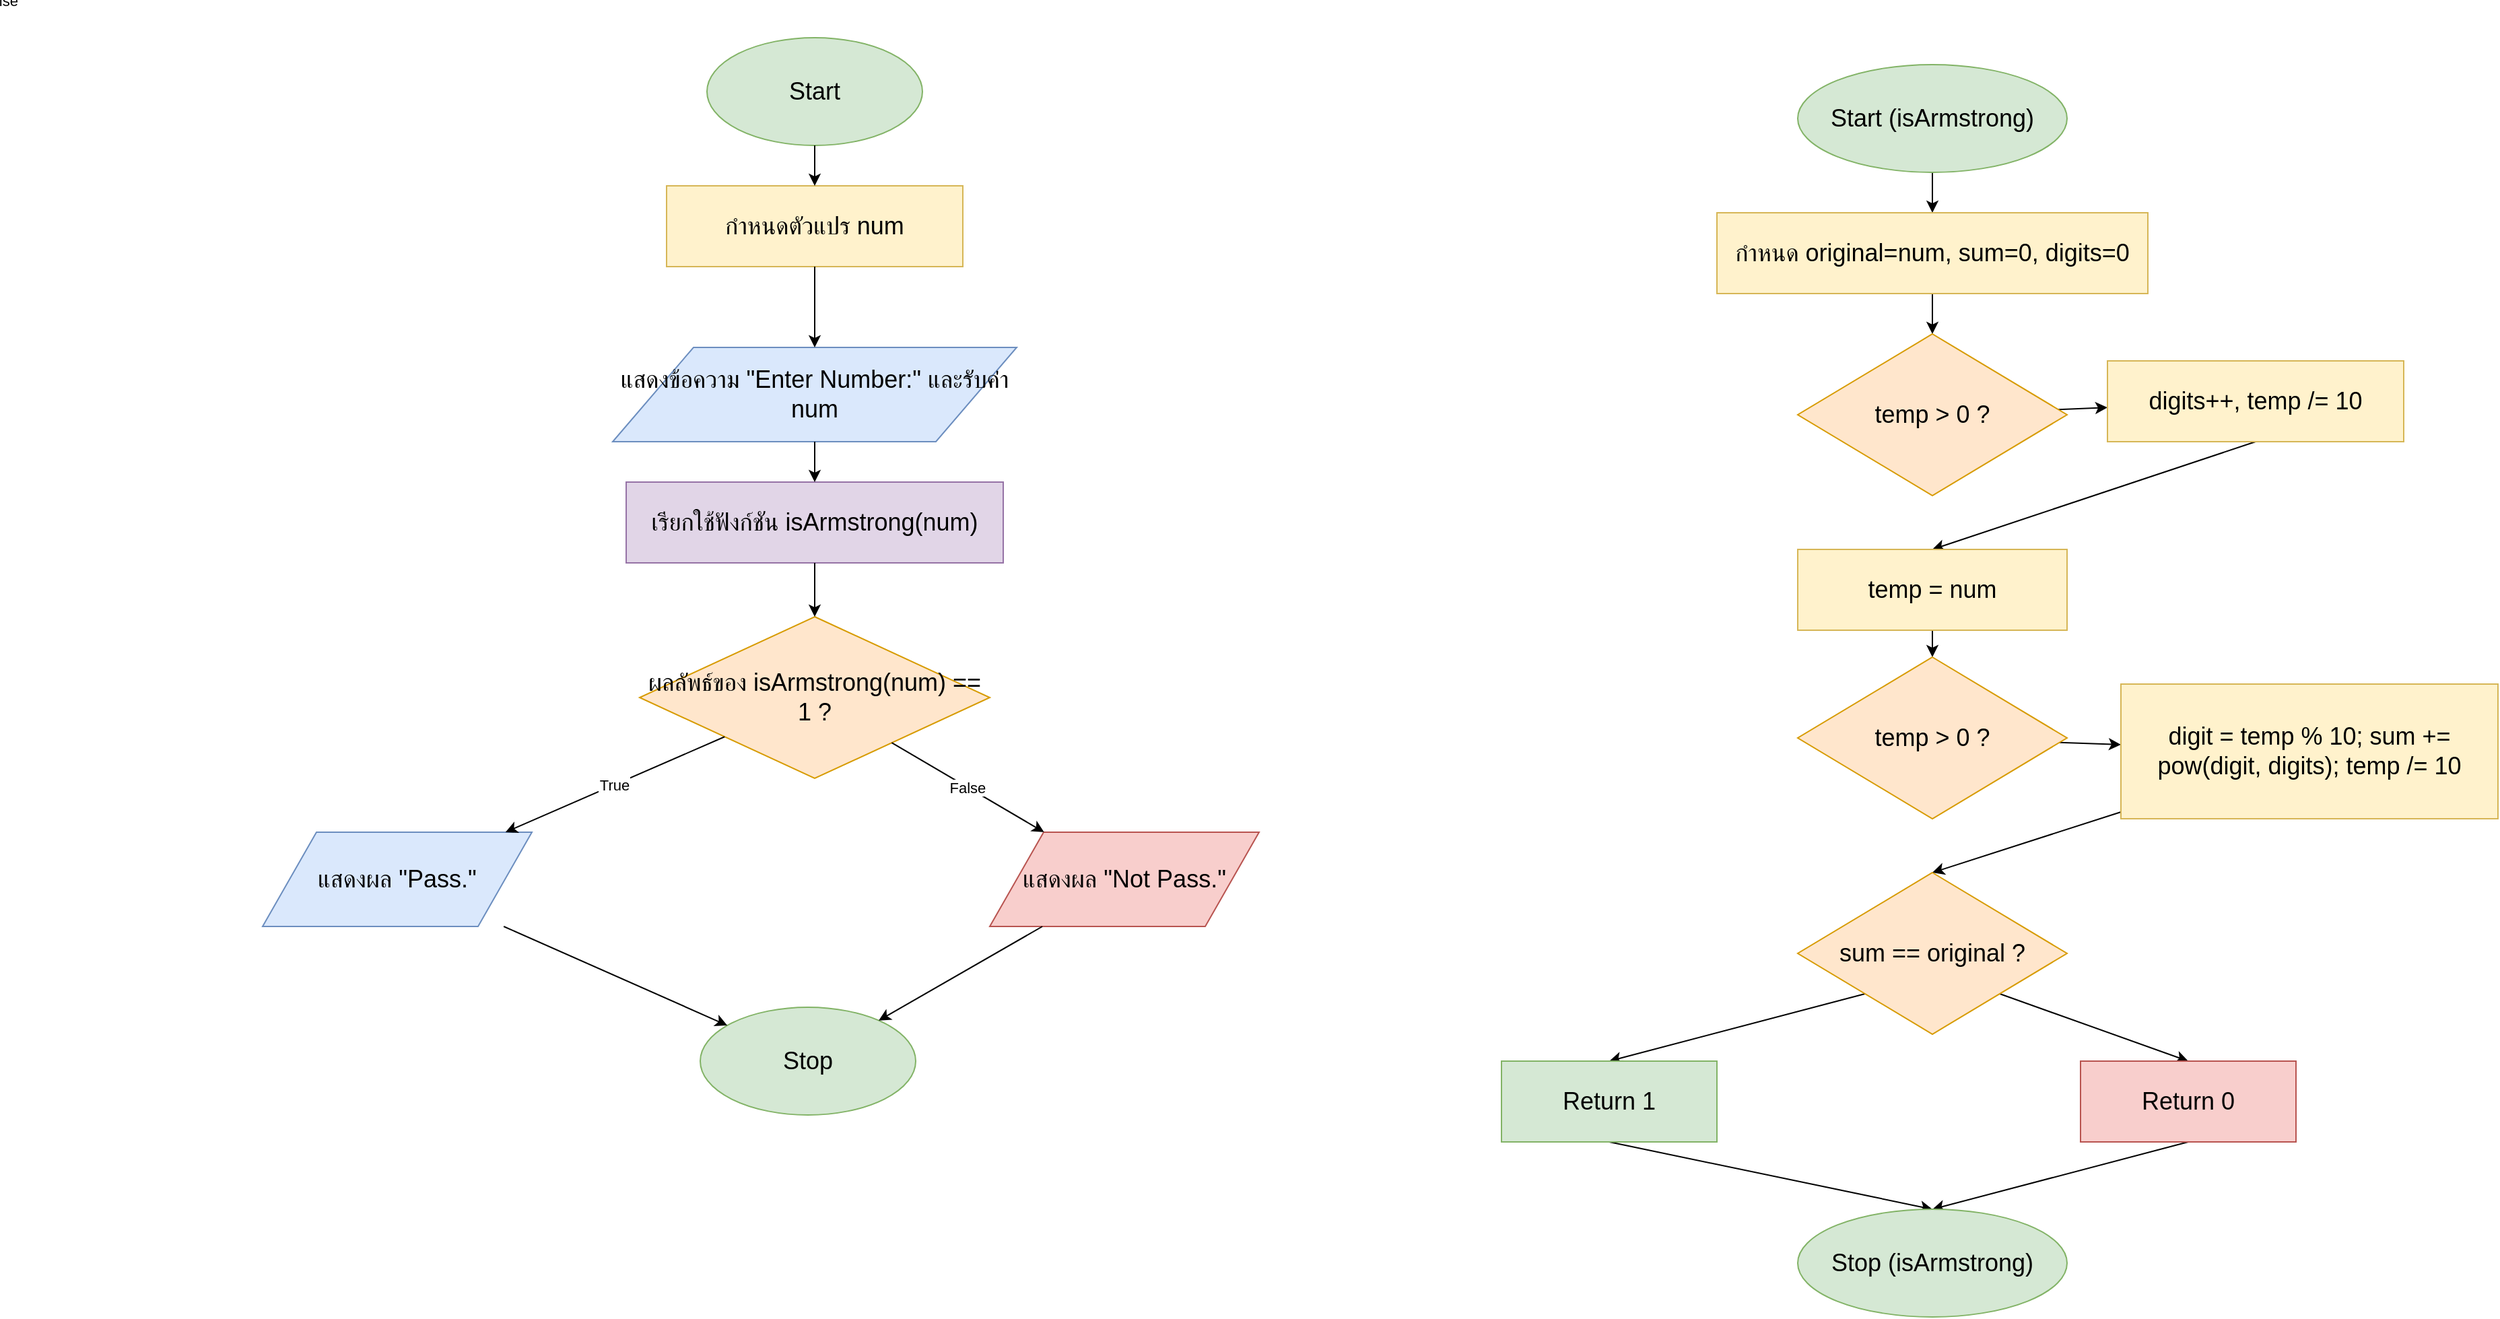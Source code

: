 <mxfile>
    <diagram id="isArmstrongFlow" name="Flowchart - Armstrong Number">
        <mxGraphModel dx="84171" dy="35323" grid="1" gridSize="10" guides="1" tooltips="1" connect="1" arrows="1" fold="1" page="1" pageScale="1" pageWidth="1169" pageHeight="827" background="#ffffff" math="0" shadow="0">
            <root>
                <mxCell id="0"/>
                <mxCell id="1" parent="0"/>
                <mxCell id="main_start" value="Start" style="ellipse;whiteSpace=wrap;html=1;aspect=fixed;fillColor=#d5e8d4;strokeColor=#82b366;fontSize=18;" parent="1" vertex="1">
                    <mxGeometry x="510" y="20" width="160" height="80" as="geometry"/>
                </mxCell>
                <mxCell id="main_init" value="กำหนดตัวแปร num" style="rounded=0;whiteSpace=wrap;html=1;fillColor=#fff2cc;strokeColor=#d6b656;fontSize=18;" parent="1" vertex="1">
                    <mxGeometry x="480" y="130" width="220" height="60" as="geometry"/>
                </mxCell>
                <mxCell id="main_input" value="แสดงข้อความ &quot;Enter Number:&quot; และรับค่า num" style="shape=parallelogram;whiteSpace=wrap;html=1;fillColor=#dae8fc;strokeColor=#6c8ebf;fontSize=18;" parent="1" vertex="1">
                    <mxGeometry x="440" y="250" width="300" height="70" as="geometry"/>
                </mxCell>
                <mxCell id="main_call" value="เรียกใช้ฟังก์ชัน isArmstrong(num)" style="rounded=0;whiteSpace=wrap;html=1;strokeColor=#9673a6;fillColor=#e1d5e7;fontSize=18;" parent="1" vertex="1">
                    <mxGeometry x="450" y="350" width="280" height="60" as="geometry"/>
                </mxCell>
                <mxCell id="main_cond" value="ผลลัพธ์ของ isArmstrong(num) == 1 ?" style="rhombus;whiteSpace=wrap;html=1;fillColor=#ffe6cc;strokeColor=#d79b00;fontSize=18;" parent="1" vertex="1">
                    <mxGeometry x="460" y="450" width="260" height="120" as="geometry"/>
                </mxCell>
                <mxCell id="main_pass" value="แสดงผล &quot;Pass.&quot;" style="shape=parallelogram;whiteSpace=wrap;html=1;fillColor=#dae8fc;strokeColor=#6c8ebf;fontSize=18;" parent="1" vertex="1">
                    <mxGeometry x="180" y="610" width="200" height="70" as="geometry"/>
                </mxCell>
                <mxCell id="main_notpass" value="แสดงผล &quot;Not Pass.&quot;" style="shape=parallelogram;whiteSpace=wrap;html=1;fillColor=#f8cecc;strokeColor=#b85450;fontSize=18;" parent="1" vertex="1">
                    <mxGeometry x="720" y="610" width="200" height="70" as="geometry"/>
                </mxCell>
                <mxCell id="main_stop" value="Stop" style="ellipse;whiteSpace=wrap;html=1;aspect=fixed;fillColor=#d5e8d4;strokeColor=#82b366;fontSize=18;" parent="1" vertex="1">
                    <mxGeometry x="505" y="740" width="160" height="80" as="geometry"/>
                </mxCell>
                <mxCell id="flow1" parent="1" source="main_start" target="main_init" edge="1">
                    <mxGeometry relative="1" as="geometry"/>
                </mxCell>
                <mxCell id="flow2" parent="1" source="main_init" target="main_input" edge="1">
                    <mxGeometry relative="1" as="geometry"/>
                </mxCell>
                <mxCell id="flow3" parent="1" source="main_input" target="main_call" edge="1">
                    <mxGeometry relative="1" as="geometry"/>
                </mxCell>
                <mxCell id="flow4" parent="1" source="main_call" target="main_cond" edge="1">
                    <mxGeometry relative="1" as="geometry"/>
                </mxCell>
                <mxCell id="flow5T" value="True" parent="1" source="main_cond" target="main_pass" edge="1">
                    <mxGeometry relative="1" as="geometry">
                        <mxPoint x="300" y="550" as="targetPoint"/>
                    </mxGeometry>
                </mxCell>
                <mxCell id="flow5F" value="False" parent="1" source="main_cond" target="main_notpass" edge="1">
                    <mxGeometry relative="1" as="geometry">
                        <mxPoint x="900" y="550" as="targetPoint"/>
                    </mxGeometry>
                </mxCell>
                <mxCell id="flow6a" parent="1" source="main_pass" target="main_stop" edge="1">
                    <mxGeometry relative="1" as="geometry"/>
                </mxCell>
                <mxCell id="flow6b" parent="1" source="main_notpass" target="main_stop" edge="1">
                    <mxGeometry relative="1" as="geometry"/>
                </mxCell>
                <mxCell id="15" style="edgeStyle=none;html=1;" edge="1" parent="1" source="func_start" target="func_init">
                    <mxGeometry relative="1" as="geometry"/>
                </mxCell>
                <mxCell id="func_start" value="Start (isArmstrong)" style="ellipse;whiteSpace=wrap;html=1;aspect=fixed;fillColor=#d5e8d4;strokeColor=#82b366;fontSize=18;" parent="1" vertex="1">
                    <mxGeometry x="1320" y="40" width="200" height="80" as="geometry"/>
                </mxCell>
                <mxCell id="16" style="edgeStyle=none;html=1;exitX=0.5;exitY=1;exitDx=0;exitDy=0;entryX=0.5;entryY=0;entryDx=0;entryDy=0;" edge="1" parent="1" source="func_init" target="func_loop1">
                    <mxGeometry relative="1" as="geometry"/>
                </mxCell>
                <mxCell id="func_init" value="กำหนด original=num, sum=0, digits=0" style="rounded=0;whiteSpace=wrap;html=1;fillColor=#fff2cc;strokeColor=#d6b656;fontSize=18;" parent="1" vertex="1">
                    <mxGeometry x="1260" y="150" width="320" height="60" as="geometry"/>
                </mxCell>
                <mxCell id="17" style="edgeStyle=none;html=1;" edge="1" parent="1" source="func_loop1" target="func_count">
                    <mxGeometry relative="1" as="geometry"/>
                </mxCell>
                <mxCell id="func_loop1" value="temp &gt; 0 ?" style="rhombus;whiteSpace=wrap;html=1;fillColor=#ffe6cc;strokeColor=#d79b00;fontSize=18;" parent="1" vertex="1">
                    <mxGeometry x="1320" y="240" width="200" height="120" as="geometry"/>
                </mxCell>
                <mxCell id="18" style="edgeStyle=none;html=1;exitX=0.5;exitY=1;exitDx=0;exitDy=0;entryX=0.5;entryY=0;entryDx=0;entryDy=0;" edge="1" parent="1" source="func_count" target="func_reset">
                    <mxGeometry relative="1" as="geometry"/>
                </mxCell>
                <mxCell id="func_count" value="digits++, temp /= 10" style="rounded=0;whiteSpace=wrap;html=1;fillColor=#fff2cc;strokeColor=#d6b656;fontSize=18;" parent="1" vertex="1">
                    <mxGeometry x="1550" y="260" width="220" height="60" as="geometry"/>
                </mxCell>
                <mxCell id="19" style="edgeStyle=none;html=1;exitX=0.5;exitY=1;exitDx=0;exitDy=0;entryX=0.5;entryY=0;entryDx=0;entryDy=0;" edge="1" parent="1" source="func_reset" target="func_loop2">
                    <mxGeometry relative="1" as="geometry"/>
                </mxCell>
                <mxCell id="func_reset" value="temp = num" style="rounded=0;whiteSpace=wrap;html=1;fillColor=#fff2cc;strokeColor=#d6b656;fontSize=18;" parent="1" vertex="1">
                    <mxGeometry x="1320" y="400" width="200" height="60" as="geometry"/>
                </mxCell>
                <mxCell id="20" style="edgeStyle=none;html=1;" edge="1" parent="1" source="func_loop2" target="func_sum">
                    <mxGeometry relative="1" as="geometry"/>
                </mxCell>
                <mxCell id="func_loop2" value="temp &gt; 0 ?" style="rhombus;whiteSpace=wrap;html=1;fillColor=#ffe6cc;strokeColor=#d79b00;fontSize=18;" parent="1" vertex="1">
                    <mxGeometry x="1320" y="480" width="200" height="120" as="geometry"/>
                </mxCell>
                <mxCell id="21" style="edgeStyle=none;html=1;entryX=0.5;entryY=0;entryDx=0;entryDy=0;" edge="1" parent="1" source="func_sum" target="func_cond">
                    <mxGeometry relative="1" as="geometry"/>
                </mxCell>
                <mxCell id="func_sum" value="digit = temp % 10; sum += pow(digit, digits); temp /= 10" style="rounded=0;whiteSpace=wrap;html=1;fillColor=#fff2cc;strokeColor=#d6b656;fontSize=18;" parent="1" vertex="1">
                    <mxGeometry x="1560" y="500" width="280" height="100" as="geometry"/>
                </mxCell>
                <mxCell id="22" style="edgeStyle=none;html=1;exitX=0;exitY=1;exitDx=0;exitDy=0;entryX=0.5;entryY=0;entryDx=0;entryDy=0;" edge="1" parent="1" source="func_cond" target="func_true">
                    <mxGeometry relative="1" as="geometry"/>
                </mxCell>
                <mxCell id="23" style="edgeStyle=none;html=1;exitX=1;exitY=1;exitDx=0;exitDy=0;entryX=0.5;entryY=0;entryDx=0;entryDy=0;" edge="1" parent="1" source="func_cond" target="func_false">
                    <mxGeometry relative="1" as="geometry"/>
                </mxCell>
                <mxCell id="func_cond" value="sum == original ?" style="rhombus;whiteSpace=wrap;html=1;fillColor=#ffe6cc;strokeColor=#d79b00;fontSize=18;" parent="1" vertex="1">
                    <mxGeometry x="1320" y="640" width="200" height="120" as="geometry"/>
                </mxCell>
                <mxCell id="25" style="edgeStyle=none;html=1;exitX=0.5;exitY=1;exitDx=0;exitDy=0;" edge="1" parent="1" source="func_true">
                    <mxGeometry relative="1" as="geometry">
                        <mxPoint x="1420" y="890" as="targetPoint"/>
                    </mxGeometry>
                </mxCell>
                <mxCell id="func_true" value="Return 1" style="rounded=0;whiteSpace=wrap;html=1;fillColor=#d5e8d4;strokeColor=#82b366;fontSize=18;" parent="1" vertex="1">
                    <mxGeometry x="1100" y="780" width="160" height="60" as="geometry"/>
                </mxCell>
                <mxCell id="24" style="edgeStyle=none;html=1;exitX=0.5;exitY=1;exitDx=0;exitDy=0;entryX=0.5;entryY=0;entryDx=0;entryDy=0;" edge="1" parent="1" source="func_false" target="func_stop">
                    <mxGeometry relative="1" as="geometry"/>
                </mxCell>
                <mxCell id="func_false" value="Return 0" style="rounded=0;whiteSpace=wrap;html=1;fillColor=#f8cecc;strokeColor=#b85450;fontSize=18;" parent="1" vertex="1">
                    <mxGeometry x="1530" y="780" width="160" height="60" as="geometry"/>
                </mxCell>
                <mxCell id="func_stop" value="Stop (isArmstrong)" style="ellipse;whiteSpace=wrap;html=1;aspect=fixed;fillColor=#d5e8d4;strokeColor=#82b366;fontSize=18;" parent="1" vertex="1">
                    <mxGeometry x="1320" y="890" width="200" height="80" as="geometry"/>
                </mxCell>
                <mxCell id="2" parent="1" source="func_start" target="func_init" edge="1"/>
                <mxCell id="3" parent="1" source="func_init" target="func_loop1" edge="1"/>
                <mxCell id="4" value="True" parent="1" source="func_loop1" target="func_count" edge="1"/>
                <mxCell id="5" parent="1" source="func_count" target="func_loop1" edge="1"/>
                <mxCell id="6" value="False" parent="1" source="func_loop1" target="func_reset" edge="1"/>
                <mxCell id="7" parent="1" source="func_reset" target="func_loop2" edge="1"/>
                <mxCell id="8" value="True" parent="1" source="func_loop2" target="func_sum" edge="1"/>
                <mxCell id="9" parent="1" source="func_sum" target="func_loop2" edge="1"/>
                <mxCell id="10" value="False" parent="1" source="func_loop2" target="func_cond" edge="1"/>
                <mxCell id="11" value="True" parent="1" source="func_cond" target="func_true" edge="1"/>
                <mxCell id="12" value="False" parent="1" source="func_cond" target="func_false" edge="1"/>
                <mxCell id="13" parent="1" source="func_true" target="func_stop" edge="1"/>
                <mxCell id="14" parent="1" source="func_false" target="func_stop" edge="1"/>
            </root>
        </mxGraphModel>
    </diagram>
</mxfile>